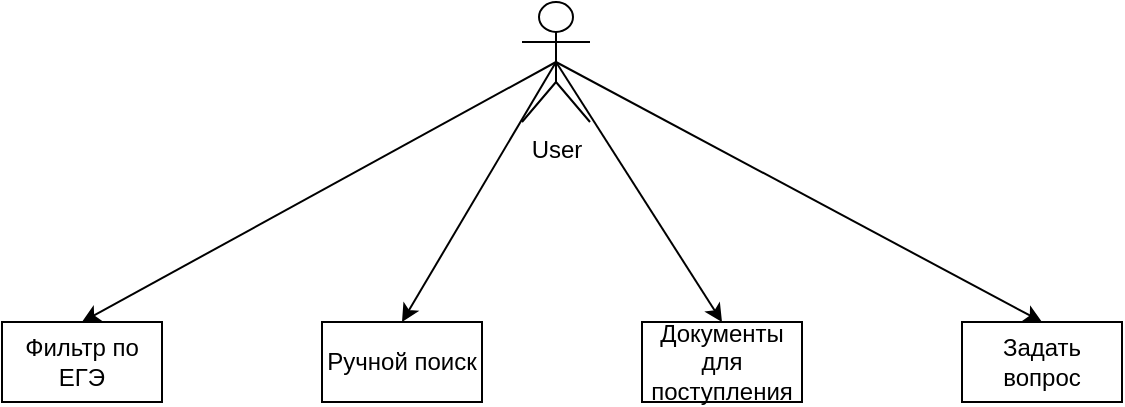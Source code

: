 <mxfile version="15.5.4" type="embed" pages="3"><diagram id="Dikhd9F2XswTF2tQeK5y" name="Главное меню"><mxGraphModel dx="768" dy="6280" grid="1" gridSize="10" guides="1" tooltips="1" connect="1" arrows="1" fold="1" page="1" pageScale="1" pageWidth="1200" pageHeight="1920" math="0" shadow="0"><root><mxCell id="0"/><mxCell id="1" parent="0"/><mxCell id="7" style="edgeStyle=none;html=1;entryX=0.5;entryY=0;entryDx=0;entryDy=0;exitX=0.5;exitY=0.5;exitDx=0;exitDy=0;exitPerimeter=0;" parent="1" source="3" target="6" edge="1"><mxGeometry relative="1" as="geometry"><mxPoint x="517" y="-4340" as="sourcePoint"/></mxGeometry></mxCell><mxCell id="8" style="edgeStyle=none;html=1;entryX=0.5;entryY=0;entryDx=0;entryDy=0;exitX=0.5;exitY=0.5;exitDx=0;exitDy=0;exitPerimeter=0;" parent="1" source="3" target="5" edge="1"><mxGeometry relative="1" as="geometry"><mxPoint x="517" y="-4350" as="sourcePoint"/></mxGeometry></mxCell><mxCell id="10" style="edgeStyle=none;html=1;entryX=0.5;entryY=0;entryDx=0;entryDy=0;exitX=0.5;exitY=0.5;exitDx=0;exitDy=0;exitPerimeter=0;" parent="1" source="3" target="9" edge="1"><mxGeometry relative="1" as="geometry"/></mxCell><mxCell id="12" style="edgeStyle=none;html=1;entryX=0.5;entryY=0;entryDx=0;entryDy=0;exitX=0.5;exitY=0.5;exitDx=0;exitDy=0;exitPerimeter=0;" parent="1" source="3" target="11" edge="1"><mxGeometry relative="1" as="geometry"/></mxCell><mxCell id="3" value="User&lt;br&gt;" style="shape=umlActor;verticalLabelPosition=bottom;verticalAlign=top;html=1;outlineConnect=0;" parent="1" vertex="1"><mxGeometry x="660" y="-4460" width="34" height="60" as="geometry"/></mxCell><mxCell id="5" value="Фильтр по ЕГЭ" style="whiteSpace=wrap;html=1;" parent="1" vertex="1"><mxGeometry x="400" y="-4300" width="80" height="40" as="geometry"/></mxCell><mxCell id="6" value="Ручной поиск" style="whiteSpace=wrap;html=1;" parent="1" vertex="1"><mxGeometry x="560" y="-4300" width="80" height="40" as="geometry"/></mxCell><mxCell id="9" value="Документы для поступления" style="whiteSpace=wrap;html=1;" parent="1" vertex="1"><mxGeometry x="720" y="-4300" width="80" height="40" as="geometry"/></mxCell><mxCell id="11" value="Задать вопрос" style="whiteSpace=wrap;html=1;" parent="1" vertex="1"><mxGeometry x="880" y="-4300" width="80" height="40" as="geometry"/></mxCell></root></mxGraphModel></diagram><diagram id="vheQ1pbOtt5m0-TS1kKu" name="Ручной поиск"><mxGraphModel dx="768" dy="520" grid="1" gridSize="10" guides="1" tooltips="1" connect="1" arrows="1" fold="1" page="1" pageScale="1" pageWidth="1200" pageHeight="1920" math="0" shadow="0"><root><mxCell id="xhietJtTjwn4fug1cPzd-0"/><mxCell id="RD7IcSnEgb-q1knfSpoO-23" value="Уровни" parent="xhietJtTjwn4fug1cPzd-0"/><mxCell id="RD7IcSnEgb-q1knfSpoO-24" value="Уровень 1&amp;nbsp;" style="whiteSpace=wrap;html=1;align=right;fontSize=64;" parent="RD7IcSnEgb-q1knfSpoO-23" vertex="1"><mxGeometry x="45" y="110" width="1125" height="210" as="geometry"/></mxCell><mxCell id="RD7IcSnEgb-q1knfSpoO-25" value="Уровень 2" style="whiteSpace=wrap;html=1;fontSize=64;fontColor=default;align=right;" parent="RD7IcSnEgb-q1knfSpoO-23" vertex="1"><mxGeometry x="45" y="330" width="1125" height="80" as="geometry"/></mxCell><mxCell id="RD7IcSnEgb-q1knfSpoO-32" style="edgeStyle=none;html=1;entryX=0.5;entryY=0;entryDx=0;entryDy=0;fontSize=64;fontColor=default;" parent="RD7IcSnEgb-q1knfSpoO-23" source="RD7IcSnEgb-q1knfSpoO-11" target="RD7IcSnEgb-q1knfSpoO-21" edge="1"><mxGeometry relative="1" as="geometry"/></mxCell><mxCell id="RD7IcSnEgb-q1knfSpoO-47" value="Уровень 3" style="whiteSpace=wrap;html=1;fontSize=64;fontColor=default;align=right;" parent="RD7IcSnEgb-q1knfSpoO-23" vertex="1"><mxGeometry x="40" y="450" width="1130" height="80" as="geometry"/></mxCell><mxCell id="RD7IcSnEgb-q1knfSpoO-48" value="Уровень 4" style="whiteSpace=wrap;html=1;fontSize=64;fontColor=default;align=right;" parent="RD7IcSnEgb-q1knfSpoO-23" vertex="1"><mxGeometry x="45" y="580" width="1125" height="80" as="geometry"/></mxCell><mxCell id="xhietJtTjwn4fug1cPzd-1" parent="xhietJtTjwn4fug1cPzd-0"/><mxCell id="RD7IcSnEgb-q1knfSpoO-2" style="edgeStyle=none;html=1;entryX=0.5;entryY=0;entryDx=0;entryDy=0;" parent="xhietJtTjwn4fug1cPzd-1" source="RD7IcSnEgb-q1knfSpoO-0" target="RD7IcSnEgb-q1knfSpoO-1" edge="1"><mxGeometry relative="1" as="geometry"/></mxCell><mxCell id="RD7IcSnEgb-q1knfSpoO-0" value="Ручной поиск" style="whiteSpace=wrap;html=1;" parent="xhietJtTjwn4fug1cPzd-1" vertex="1"><mxGeometry x="550" y="40" width="120" height="60" as="geometry"/></mxCell><mxCell id="RD7IcSnEgb-q1knfSpoO-7" style="edgeStyle=none;html=1;" parent="xhietJtTjwn4fug1cPzd-1" source="RD7IcSnEgb-q1knfSpoO-1" target="RD7IcSnEgb-q1knfSpoO-5" edge="1"><mxGeometry relative="1" as="geometry"/></mxCell><mxCell id="RD7IcSnEgb-q1knfSpoO-8" style="edgeStyle=none;html=1;" parent="xhietJtTjwn4fug1cPzd-1" source="RD7IcSnEgb-q1knfSpoO-1" target="RD7IcSnEgb-q1knfSpoO-6" edge="1"><mxGeometry relative="1" as="geometry"/></mxCell><mxCell id="RD7IcSnEgb-q1knfSpoO-1" value="[Факультеты]" style="whiteSpace=wrap;html=1;" parent="xhietJtTjwn4fug1cPzd-1" vertex="1"><mxGeometry x="550" y="170" width="120" height="60" as="geometry"/></mxCell><mxCell id="RD7IcSnEgb-q1knfSpoO-12" style="edgeStyle=none;html=1;entryX=0.5;entryY=0;entryDx=0;entryDy=0;" parent="xhietJtTjwn4fug1cPzd-1" source="RD7IcSnEgb-q1knfSpoO-5" target="RD7IcSnEgb-q1knfSpoO-10" edge="1"><mxGeometry relative="1" as="geometry"/></mxCell><mxCell id="RD7IcSnEgb-q1knfSpoO-13" style="edgeStyle=none;html=1;entryX=0.5;entryY=0;entryDx=0;entryDy=0;" parent="xhietJtTjwn4fug1cPzd-1" source="RD7IcSnEgb-q1knfSpoO-5" target="RD7IcSnEgb-q1knfSpoO-9" edge="1"><mxGeometry relative="1" as="geometry"/></mxCell><mxCell id="RD7IcSnEgb-q1knfSpoO-14" style="edgeStyle=none;html=1;entryX=0.5;entryY=0;entryDx=0;entryDy=0;" parent="xhietJtTjwn4fug1cPzd-1" source="RD7IcSnEgb-q1knfSpoO-5" target="RD7IcSnEgb-q1knfSpoO-11" edge="1"><mxGeometry relative="1" as="geometry"/></mxCell><mxCell id="RD7IcSnEgb-q1knfSpoO-5" value="Очная форма обучения" style="whiteSpace=wrap;html=1;" parent="xhietJtTjwn4fug1cPzd-1" vertex="1"><mxGeometry x="430" y="340" width="120" height="60" as="geometry"/></mxCell><mxCell id="RD7IcSnEgb-q1knfSpoO-18" style="edgeStyle=none;html=1;entryX=0.5;entryY=0;entryDx=0;entryDy=0;" parent="xhietJtTjwn4fug1cPzd-1" source="RD7IcSnEgb-q1knfSpoO-6" target="RD7IcSnEgb-q1knfSpoO-17" edge="1"><mxGeometry relative="1" as="geometry"/></mxCell><mxCell id="RD7IcSnEgb-q1knfSpoO-19" style="edgeStyle=none;html=1;entryX=0.5;entryY=0;entryDx=0;entryDy=0;" parent="xhietJtTjwn4fug1cPzd-1" source="RD7IcSnEgb-q1knfSpoO-6" target="RD7IcSnEgb-q1knfSpoO-15" edge="1"><mxGeometry relative="1" as="geometry"/></mxCell><mxCell id="RD7IcSnEgb-q1knfSpoO-20" style="edgeStyle=none;html=1;entryX=0.5;entryY=0;entryDx=0;entryDy=0;" parent="xhietJtTjwn4fug1cPzd-1" source="RD7IcSnEgb-q1knfSpoO-6" target="RD7IcSnEgb-q1knfSpoO-16" edge="1"><mxGeometry relative="1" as="geometry"/></mxCell><mxCell id="RD7IcSnEgb-q1knfSpoO-6" value="Заочная форма обучения" style="whiteSpace=wrap;html=1;" parent="xhietJtTjwn4fug1cPzd-1" vertex="1"><mxGeometry x="670" y="340" width="120" height="60" as="geometry"/></mxCell><mxCell id="RD7IcSnEgb-q1knfSpoO-41" style="edgeStyle=none;html=1;entryX=0.5;entryY=0;entryDx=0;entryDy=0;fontSize=64;fontColor=default;" parent="xhietJtTjwn4fug1cPzd-1" source="RD7IcSnEgb-q1knfSpoO-9" target="RD7IcSnEgb-q1knfSpoO-36" edge="1"><mxGeometry relative="1" as="geometry"/></mxCell><mxCell id="RD7IcSnEgb-q1knfSpoO-9" value="Магистратура" style="whiteSpace=wrap;html=1;" parent="xhietJtTjwn4fug1cPzd-1" vertex="1"><mxGeometry x="260" y="460" width="120" height="60" as="geometry"/></mxCell><mxCell id="RD7IcSnEgb-q1knfSpoO-42" style="edgeStyle=none;html=1;entryX=0.5;entryY=0;entryDx=0;entryDy=0;fontSize=64;fontColor=default;" parent="xhietJtTjwn4fug1cPzd-1" source="RD7IcSnEgb-q1knfSpoO-10" target="RD7IcSnEgb-q1knfSpoO-37" edge="1"><mxGeometry relative="1" as="geometry"/></mxCell><mxCell id="RD7IcSnEgb-q1knfSpoO-10" value="Аспирантура" style="whiteSpace=wrap;html=1;" parent="xhietJtTjwn4fug1cPzd-1" vertex="1"><mxGeometry x="400" y="460" width="120" height="60" as="geometry"/></mxCell><mxCell id="RD7IcSnEgb-q1knfSpoO-11" value="Бакалавриат" style="whiteSpace=wrap;html=1;" parent="xhietJtTjwn4fug1cPzd-1" vertex="1"><mxGeometry x="120" y="460" width="120" height="60" as="geometry"/></mxCell><mxCell id="RD7IcSnEgb-q1knfSpoO-44" style="edgeStyle=none;html=1;entryX=0.5;entryY=0;entryDx=0;entryDy=0;fontSize=64;fontColor=default;" parent="xhietJtTjwn4fug1cPzd-1" source="RD7IcSnEgb-q1knfSpoO-15" target="RD7IcSnEgb-q1knfSpoO-39" edge="1"><mxGeometry relative="1" as="geometry"/></mxCell><mxCell id="RD7IcSnEgb-q1knfSpoO-15" value="Магистратура" style="whiteSpace=wrap;html=1;" parent="xhietJtTjwn4fug1cPzd-1" vertex="1"><mxGeometry x="860" y="460" width="120" height="60" as="geometry"/></mxCell><mxCell id="RD7IcSnEgb-q1knfSpoO-46" style="edgeStyle=none;html=1;entryX=0.5;entryY=0;entryDx=0;entryDy=0;fontSize=64;fontColor=default;" parent="xhietJtTjwn4fug1cPzd-1" source="RD7IcSnEgb-q1knfSpoO-16" target="RD7IcSnEgb-q1knfSpoO-40" edge="1"><mxGeometry relative="1" as="geometry"/></mxCell><mxCell id="RD7IcSnEgb-q1knfSpoO-16" value="Аспирантура" style="whiteSpace=wrap;html=1;" parent="xhietJtTjwn4fug1cPzd-1" vertex="1"><mxGeometry x="1000" y="460" width="120" height="60" as="geometry"/></mxCell><mxCell id="RD7IcSnEgb-q1knfSpoO-43" style="edgeStyle=none;html=1;entryX=0.5;entryY=0;entryDx=0;entryDy=0;fontSize=64;fontColor=default;" parent="xhietJtTjwn4fug1cPzd-1" source="RD7IcSnEgb-q1knfSpoO-17" target="RD7IcSnEgb-q1knfSpoO-38" edge="1"><mxGeometry relative="1" as="geometry"/></mxCell><mxCell id="RD7IcSnEgb-q1knfSpoO-17" value="Бакалавриат" style="whiteSpace=wrap;html=1;" parent="xhietJtTjwn4fug1cPzd-1" vertex="1"><mxGeometry x="720" y="460" width="120" height="60" as="geometry"/></mxCell><mxCell id="RD7IcSnEgb-q1knfSpoO-21" value="[Направления]" style="whiteSpace=wrap;html=1;" parent="xhietJtTjwn4fug1cPzd-1" vertex="1"><mxGeometry x="120" y="590" width="120" height="60" as="geometry"/></mxCell><mxCell id="RD7IcSnEgb-q1knfSpoO-36" value="[Направления]" style="whiteSpace=wrap;html=1;" parent="xhietJtTjwn4fug1cPzd-1" vertex="1"><mxGeometry x="260" y="590" width="120" height="60" as="geometry"/></mxCell><mxCell id="RD7IcSnEgb-q1knfSpoO-37" value="[Направления]" style="whiteSpace=wrap;html=1;" parent="xhietJtTjwn4fug1cPzd-1" vertex="1"><mxGeometry x="400" y="590" width="120" height="60" as="geometry"/></mxCell><mxCell id="RD7IcSnEgb-q1knfSpoO-38" value="[Направления]" style="whiteSpace=wrap;html=1;" parent="xhietJtTjwn4fug1cPzd-1" vertex="1"><mxGeometry x="720" y="590" width="120" height="60" as="geometry"/></mxCell><mxCell id="RD7IcSnEgb-q1knfSpoO-39" value="[Направления]" style="whiteSpace=wrap;html=1;" parent="xhietJtTjwn4fug1cPzd-1" vertex="1"><mxGeometry x="860" y="590" width="120" height="60" as="geometry"/></mxCell><mxCell id="RD7IcSnEgb-q1knfSpoO-40" value="[Направления]" style="whiteSpace=wrap;html=1;" parent="xhietJtTjwn4fug1cPzd-1" vertex="1"><mxGeometry x="1000" y="590" width="120" height="60" as="geometry"/></mxCell></root></mxGraphModel></diagram><diagram id="PNSLl6dqDFrbEUoiLxC5" name="Page-3"><mxGraphModel dx="768" dy="520" grid="1" gridSize="10" guides="1" tooltips="1" connect="1" arrows="1" fold="1" page="1" pageScale="1" pageWidth="850" pageHeight="1100" math="0" shadow="0"><root><mxCell id="UUXgPbjAja8-ZwMJZQgf-0"/><mxCell id="UUXgPbjAja8-ZwMJZQgf-1" parent="UUXgPbjAja8-ZwMJZQgf-0"/></root></mxGraphModel></diagram></mxfile>